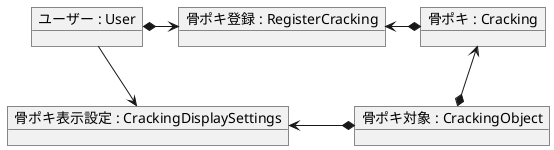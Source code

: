 @startuml

object "ユーザー : User" as user
object "骨ポキ登録 : RegisterCracking" as register_cracking
object "骨ポキ : Cracking" as cracking
object "骨ポキ対象 : CrackingObject" as cracking_object
object "骨ポキ表示設定 : CrackingDisplaySettings" as cracking_display_settings

user *-> register_cracking
register_cracking <-* cracking
cracking <--* cracking_object
cracking_display_settings <-* cracking_object
user --> cracking_display_settings


@enduml